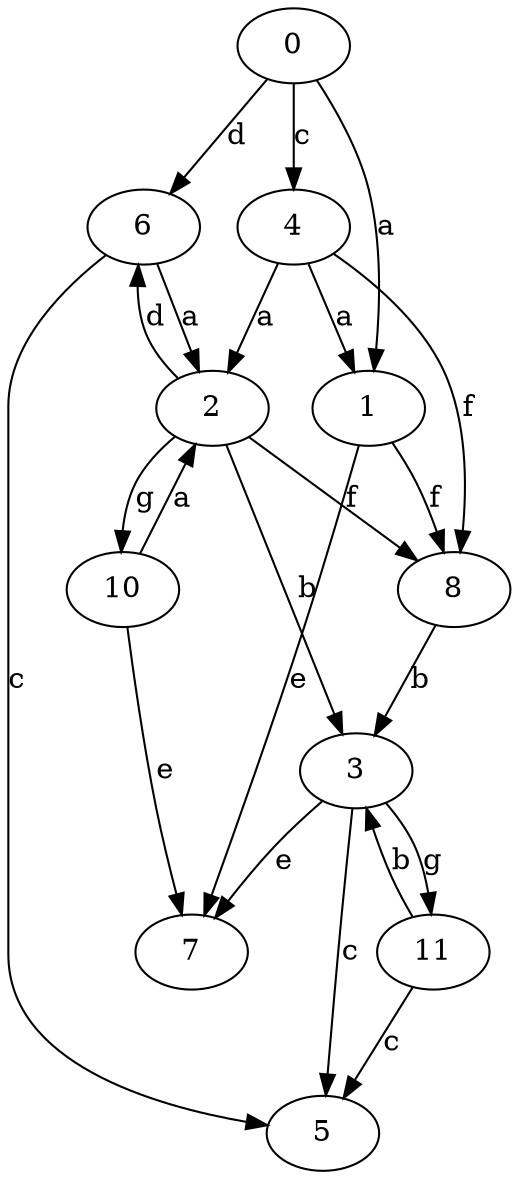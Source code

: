 strict digraph  {
1;
0;
2;
3;
4;
5;
6;
7;
8;
10;
11;
1 -> 7  [label=e];
1 -> 8  [label=f];
0 -> 1  [label=a];
0 -> 4  [label=c];
0 -> 6  [label=d];
2 -> 3  [label=b];
2 -> 6  [label=d];
2 -> 8  [label=f];
2 -> 10  [label=g];
3 -> 5  [label=c];
3 -> 7  [label=e];
3 -> 11  [label=g];
4 -> 1  [label=a];
4 -> 2  [label=a];
4 -> 8  [label=f];
6 -> 2  [label=a];
6 -> 5  [label=c];
8 -> 3  [label=b];
10 -> 2  [label=a];
10 -> 7  [label=e];
11 -> 3  [label=b];
11 -> 5  [label=c];
}
